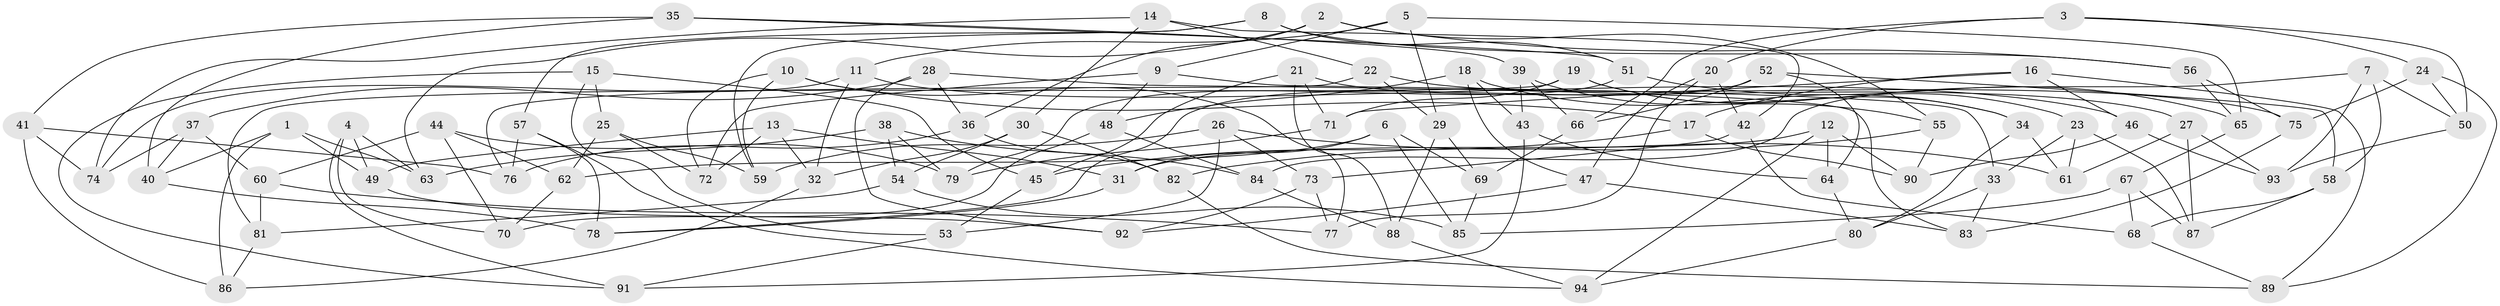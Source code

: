 // coarse degree distribution, {6: 0.4482758620689655, 4: 0.3793103448275862, 5: 0.15517241379310345, 3: 0.017241379310344827}
// Generated by graph-tools (version 1.1) at 2025/52/02/27/25 19:52:34]
// undirected, 94 vertices, 188 edges
graph export_dot {
graph [start="1"]
  node [color=gray90,style=filled];
  1;
  2;
  3;
  4;
  5;
  6;
  7;
  8;
  9;
  10;
  11;
  12;
  13;
  14;
  15;
  16;
  17;
  18;
  19;
  20;
  21;
  22;
  23;
  24;
  25;
  26;
  27;
  28;
  29;
  30;
  31;
  32;
  33;
  34;
  35;
  36;
  37;
  38;
  39;
  40;
  41;
  42;
  43;
  44;
  45;
  46;
  47;
  48;
  49;
  50;
  51;
  52;
  53;
  54;
  55;
  56;
  57;
  58;
  59;
  60;
  61;
  62;
  63;
  64;
  65;
  66;
  67;
  68;
  69;
  70;
  71;
  72;
  73;
  74;
  75;
  76;
  77;
  78;
  79;
  80;
  81;
  82;
  83;
  84;
  85;
  86;
  87;
  88;
  89;
  90;
  91;
  92;
  93;
  94;
  1 -- 86;
  1 -- 49;
  1 -- 40;
  1 -- 63;
  2 -- 55;
  2 -- 36;
  2 -- 63;
  2 -- 56;
  3 -- 24;
  3 -- 20;
  3 -- 50;
  3 -- 66;
  4 -- 49;
  4 -- 63;
  4 -- 91;
  4 -- 70;
  5 -- 65;
  5 -- 9;
  5 -- 29;
  5 -- 11;
  6 -- 85;
  6 -- 69;
  6 -- 62;
  6 -- 31;
  7 -- 93;
  7 -- 50;
  7 -- 84;
  7 -- 58;
  8 -- 51;
  8 -- 56;
  8 -- 57;
  8 -- 59;
  9 -- 33;
  9 -- 48;
  9 -- 72;
  10 -- 77;
  10 -- 59;
  10 -- 17;
  10 -- 72;
  11 -- 74;
  11 -- 46;
  11 -- 32;
  12 -- 94;
  12 -- 90;
  12 -- 31;
  12 -- 64;
  13 -- 32;
  13 -- 72;
  13 -- 49;
  13 -- 31;
  14 -- 30;
  14 -- 42;
  14 -- 22;
  14 -- 74;
  15 -- 25;
  15 -- 91;
  15 -- 45;
  15 -- 53;
  16 -- 71;
  16 -- 89;
  16 -- 17;
  16 -- 46;
  17 -- 90;
  17 -- 45;
  18 -- 47;
  18 -- 43;
  18 -- 34;
  18 -- 48;
  19 -- 81;
  19 -- 23;
  19 -- 34;
  19 -- 71;
  20 -- 42;
  20 -- 47;
  20 -- 77;
  21 -- 27;
  21 -- 45;
  21 -- 71;
  21 -- 88;
  22 -- 75;
  22 -- 29;
  22 -- 76;
  23 -- 61;
  23 -- 87;
  23 -- 33;
  24 -- 50;
  24 -- 89;
  24 -- 75;
  25 -- 62;
  25 -- 59;
  25 -- 72;
  26 -- 53;
  26 -- 61;
  26 -- 59;
  26 -- 73;
  27 -- 61;
  27 -- 87;
  27 -- 93;
  28 -- 37;
  28 -- 83;
  28 -- 92;
  28 -- 36;
  29 -- 88;
  29 -- 69;
  30 -- 32;
  30 -- 82;
  30 -- 54;
  31 -- 78;
  32 -- 86;
  33 -- 80;
  33 -- 83;
  34 -- 61;
  34 -- 80;
  35 -- 51;
  35 -- 40;
  35 -- 39;
  35 -- 41;
  36 -- 82;
  36 -- 76;
  37 -- 74;
  37 -- 40;
  37 -- 60;
  38 -- 79;
  38 -- 84;
  38 -- 63;
  38 -- 54;
  39 -- 66;
  39 -- 43;
  39 -- 55;
  40 -- 78;
  41 -- 74;
  41 -- 86;
  41 -- 76;
  42 -- 68;
  42 -- 73;
  43 -- 91;
  43 -- 64;
  44 -- 70;
  44 -- 62;
  44 -- 79;
  44 -- 60;
  45 -- 53;
  46 -- 90;
  46 -- 93;
  47 -- 92;
  47 -- 83;
  48 -- 84;
  48 -- 70;
  49 -- 92;
  50 -- 93;
  51 -- 79;
  51 -- 65;
  52 -- 64;
  52 -- 66;
  52 -- 78;
  52 -- 58;
  53 -- 91;
  54 -- 85;
  54 -- 81;
  55 -- 90;
  55 -- 82;
  56 -- 65;
  56 -- 75;
  57 -- 78;
  57 -- 94;
  57 -- 76;
  58 -- 87;
  58 -- 68;
  60 -- 81;
  60 -- 77;
  62 -- 70;
  64 -- 80;
  65 -- 67;
  66 -- 69;
  67 -- 87;
  67 -- 68;
  67 -- 85;
  68 -- 89;
  69 -- 85;
  71 -- 79;
  73 -- 92;
  73 -- 77;
  75 -- 83;
  80 -- 94;
  81 -- 86;
  82 -- 89;
  84 -- 88;
  88 -- 94;
}
